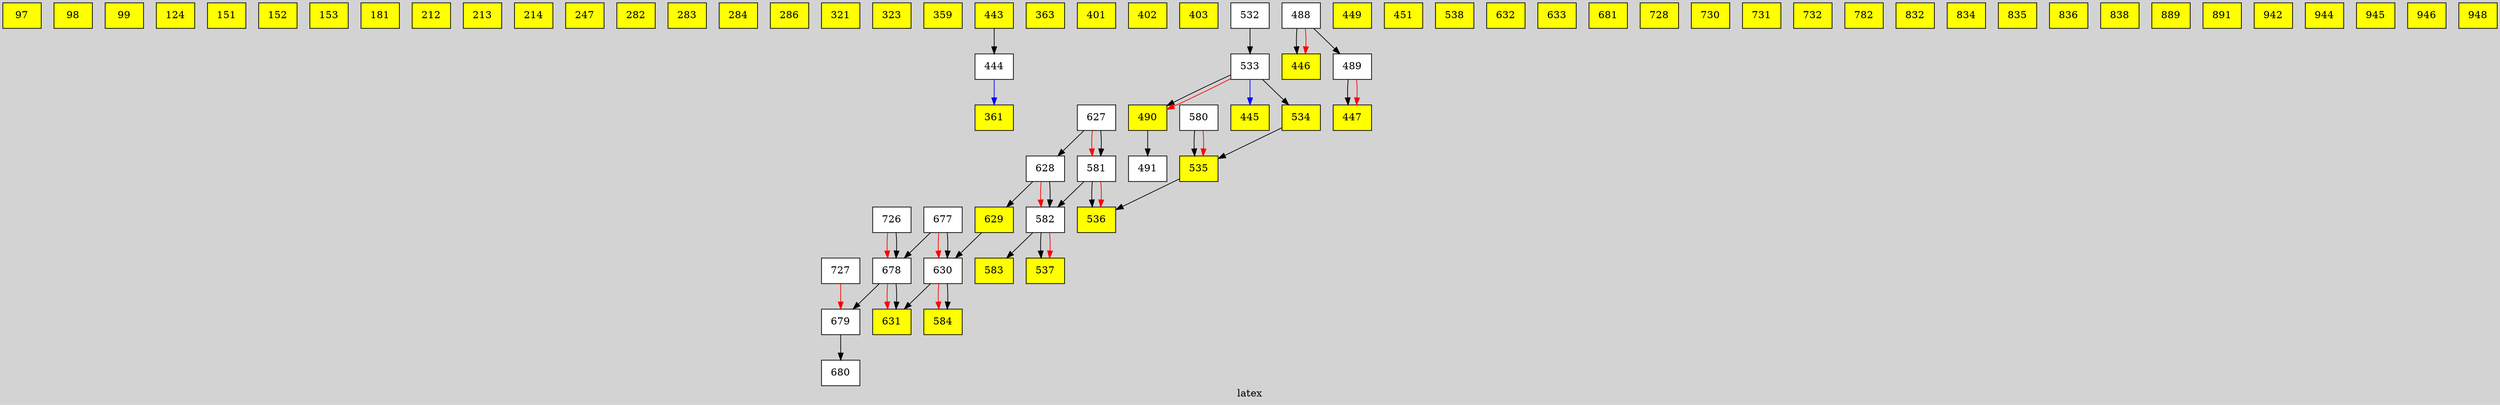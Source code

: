 digraph G {
graph [bgcolor=lightgrey]
node [shape=box]
label = "latex";
texlbl = "\huge{$time(s) = 55601.6              \ \ \ \ T_9 = 0.3              \ \ \ \ \rho(g/cc) = 1000              \ \ \ \ {\mathrm{flow}_{max}} = 2.43445e-08$}";
97 [texlbl="\huge{$^{20}\mathrm{Ne}$}"             pos="750,750!",             style=filled, fillcolor="yellow"             ]
;
98 [texlbl="\huge{$^{21}\mathrm{Ne}$}"             pos="825,750!",             style=filled, fillcolor="yellow"             ]
;
99 [texlbl="\huge{$^{22}\mathrm{Ne}$}"             pos="900,750!",             style=filled, fillcolor="yellow"             ]
;
124 [texlbl="\huge{$^{23}\mathrm{Na}$}"             pos="900,825!",             style=filled, fillcolor="yellow"             ]
;
151 [texlbl="\huge{$^{24}\mathrm{Mg}$}"             pos="900,900!",             style=filled, fillcolor="yellow"             ]
;
152 [texlbl="\huge{$^{25}\mathrm{Mg}$}"             pos="975,900!",             style=filled, fillcolor="yellow"             ]
;
153 [texlbl="\huge{$^{26}\mathrm{Mg}$}"             pos="1050,900!",             style=filled, fillcolor="yellow"             ]
;
181 [texlbl="\huge{$^{27}\mathrm{Al}$}"             pos="1050,975!",             style=filled, fillcolor="yellow"             ]
;
212 [texlbl="\huge{$^{28}\mathrm{Si}$}"             pos="1050,1050!",             style=filled, fillcolor="yellow"             ]
;
213 [texlbl="\huge{$^{29}\mathrm{Si}$}"             pos="1125,1050!",             style=filled, fillcolor="yellow"             ]
;
214 [texlbl="\huge{$^{30}\mathrm{Si}$}"             pos="1200,1050!",             style=filled, fillcolor="yellow"             ]
;
247 [texlbl="\huge{$^{31}\mathrm{P}$}"             pos="1200,1125!",             style=filled, fillcolor="yellow"             ]
;
282 [texlbl="\huge{$^{32}\mathrm{S}$}"             pos="1200,1200!",             style=filled, fillcolor="yellow"             ]
;
283 [texlbl="\huge{$^{33}\mathrm{S}$}"             pos="1275,1200!",             style=filled, fillcolor="yellow"             ]
;
284 [texlbl="\huge{$^{34}\mathrm{S}$}"             pos="1350,1200!",             style=filled, fillcolor="yellow"             ]
;
286 [texlbl="\huge{$^{36}\mathrm{S}$}"             pos="1500,1200!",             style=filled, fillcolor="yellow"             ]
;
321 [texlbl="\huge{$^{35}\mathrm{Cl}$}"             pos="1350,1275!",             style=filled, fillcolor="yellow"             ]
;
323 [texlbl="\huge{$^{37}\mathrm{Cl}$}"             pos="1500,1275!",             style=filled, fillcolor="yellow"             ]
;
359 [texlbl="\huge{$^{36}\mathrm{Ar}$}"             pos="1350,1350!",             style=filled, fillcolor="yellow"             ]
;
361 [texlbl="\huge{$^{38}\mathrm{Ar}$}"             pos="1500,1350!",             style=filled, fillcolor="yellow"             ]
;
363 [texlbl="\huge{$^{40}\mathrm{Ar}$}"             pos="1650,1350!",             style=filled, fillcolor="yellow"             ]
;
401 [texlbl="\huge{$^{39}\mathrm{K}$}"             pos="1500,1425!",             style=filled, fillcolor="yellow"             ]
;
402 [texlbl="\huge{$^{40}\mathrm{K}$}"             pos="1575,1425!",             style=filled, fillcolor="yellow"             ]
;
403 [texlbl="\huge{$^{41}\mathrm{K}$}"             pos="1650,1425!",             style=filled, fillcolor="yellow"             ]
;
443 [texlbl="\huge{$^{40}\mathrm{Ca}$}"             pos="1500,1500!",             style=filled, fillcolor="yellow"             ]
;
444 [texlbl="\huge{$^{41}\mathrm{Ca}$}"             pos="1575,1500!",             style=filled, fillcolor="white"             ]
;
445 [texlbl="\huge{$^{42}\mathrm{Ca}$}"             pos="1650,1500!",             style=filled, fillcolor="yellow"             ]
;
446 [texlbl="\huge{$^{43}\mathrm{Ca}$}"             pos="1725,1500!",             style=filled, fillcolor="yellow"             ]
;
447 [texlbl="\huge{$^{44}\mathrm{Ca}$}"             pos="1800,1500!",             style=filled, fillcolor="yellow"             ]
;
449 [texlbl="\huge{$^{46}\mathrm{Ca}$}"             pos="1950,1500!",             style=filled, fillcolor="yellow"             ]
;
451 [texlbl="\huge{$^{48}\mathrm{Ca}$}"             pos="2100,1500!",             style=filled, fillcolor="yellow"             ]
;
488 [texlbl="\huge{$^{43}\mathrm{Sc}$}"             pos="1650,1575!",             style=filled, fillcolor="white"             ]
;
489 [texlbl="\huge{$^{44}\mathrm{Sc}$}"             pos="1725,1575!",             style=filled, fillcolor="white"             ]
;
490 [texlbl="\huge{$^{45}\mathrm{Sc}$}"             pos="1800,1575!",             style=filled, fillcolor="yellow"             ]
;
491 [texlbl="\huge{$^{46}\mathrm{Sc}$}"             pos="1875,1575!",             style=filled, fillcolor="white"             ]
;
532 [texlbl="\huge{$^{44}\mathrm{Ti}$}"             pos="1650,1650!",             style=filled, fillcolor="white"             ]
;
533 [texlbl="\huge{$^{45}\mathrm{Ti}$}"             pos="1725,1650!",             style=filled, fillcolor="white"             ]
;
534 [texlbl="\huge{$^{46}\mathrm{Ti}$}"             pos="1800,1650!",             style=filled, fillcolor="yellow"             ]
;
535 [texlbl="\huge{$^{47}\mathrm{Ti}$}"             pos="1875,1650!",             style=filled, fillcolor="yellow"             ]
;
536 [texlbl="\huge{$^{48}\mathrm{Ti}$}"             pos="1950,1650!",             style=filled, fillcolor="yellow"             ]
;
537 [texlbl="\huge{$^{49}\mathrm{Ti}$}"             pos="2025,1650!",             style=filled, fillcolor="yellow"             ]
;
538 [texlbl="\huge{$^{50}\mathrm{Ti}$}"             pos="2100,1650!",             style=filled, fillcolor="yellow"             ]
;
580 [texlbl="\huge{$^{47}\mathrm{V}$}"             pos="1800,1725!",             style=filled, fillcolor="white"             ]
;
581 [texlbl="\huge{$^{48}\mathrm{V}$}"             pos="1875,1725!",             style=filled, fillcolor="white"             ]
;
582 [texlbl="\huge{$^{49}\mathrm{V}$}"             pos="1950,1725!",             style=filled, fillcolor="white"             ]
;
583 [texlbl="\huge{$^{50}\mathrm{V}$}"             pos="2025,1725!",             style=filled, fillcolor="yellow"             ]
;
584 [texlbl="\huge{$^{51}\mathrm{V}$}"             pos="2100,1725!",             style=filled, fillcolor="yellow"             ]
;
627 [texlbl="\huge{$^{48}\mathrm{Cr}$}"             pos="1800,1800!",             style=filled, fillcolor="white"             ]
;
628 [texlbl="\huge{$^{49}\mathrm{Cr}$}"             pos="1875,1800!",             style=filled, fillcolor="white"             ]
;
629 [texlbl="\huge{$^{50}\mathrm{Cr}$}"             pos="1950,1800!",             style=filled, fillcolor="yellow"             ]
;
630 [texlbl="\huge{$^{51}\mathrm{Cr}$}"             pos="2025,1800!",             style=filled, fillcolor="white"             ]
;
631 [texlbl="\huge{$^{52}\mathrm{Cr}$}"             pos="2100,1800!",             style=filled, fillcolor="yellow"             ]
;
632 [texlbl="\huge{$^{53}\mathrm{Cr}$}"             pos="2175,1800!",             style=filled, fillcolor="yellow"             ]
;
633 [texlbl="\huge{$^{54}\mathrm{Cr}$}"             pos="2250,1800!",             style=filled, fillcolor="yellow"             ]
;
677 [texlbl="\huge{$^{51}\mathrm{Mn}$}"             pos="1950,1875!",             style=filled, fillcolor="white"             ]
;
678 [texlbl="\huge{$^{52}\mathrm{Mn}$}"             pos="2025,1875!",             style=filled, fillcolor="white"             ]
;
679 [texlbl="\huge{$^{53}\mathrm{Mn}$}"             pos="2100,1875!",             style=filled, fillcolor="white"             ]
;
680 [texlbl="\huge{$^{54}\mathrm{Mn}$}"             pos="2175,1875!",             style=filled, fillcolor="white"             ]
;
681 [texlbl="\huge{$^{55}\mathrm{Mn}$}"             pos="2250,1875!",             style=filled, fillcolor="yellow"             ]
;
726 [texlbl="\huge{$^{52}\mathrm{Fe}$}"             pos="1950,1950!",             style=filled, fillcolor="white"             ]
;
727 [texlbl="\huge{$^{53}\mathrm{Fe}$}"             pos="2025,1950!",             style=filled, fillcolor="white"             ]
;
728 [texlbl="\huge{$^{54}\mathrm{Fe}$}"             pos="2100,1950!",             style=filled, fillcolor="yellow"             ]
;
730 [texlbl="\huge{$^{56}\mathrm{Fe}$}"             pos="2250,1950!",             style=filled, fillcolor="yellow"             ]
;
731 [texlbl="\huge{$^{57}\mathrm{Fe}$}"             pos="2325,1950!",             style=filled, fillcolor="yellow"             ]
;
732 [texlbl="\huge{$^{58}\mathrm{Fe}$}"             pos="2400,1950!",             style=filled, fillcolor="yellow"             ]
;
782 [texlbl="\huge{$^{59}\mathrm{Co}$}"             pos="2400,2025!",             style=filled, fillcolor="yellow"             ]
;
832 [texlbl="\huge{$^{58}\mathrm{Ni}$}"             pos="2250,2100!",             style=filled, fillcolor="yellow"             ]
;
834 [texlbl="\huge{$^{60}\mathrm{Ni}$}"             pos="2400,2100!",             style=filled, fillcolor="yellow"             ]
;
835 [texlbl="\huge{$^{61}\mathrm{Ni}$}"             pos="2475,2100!",             style=filled, fillcolor="yellow"             ]
;
836 [texlbl="\huge{$^{62}\mathrm{Ni}$}"             pos="2550,2100!",             style=filled, fillcolor="yellow"             ]
;
838 [texlbl="\huge{$^{64}\mathrm{Ni}$}"             pos="2700,2100!",             style=filled, fillcolor="yellow"             ]
;
889 [texlbl="\huge{$^{63}\mathrm{Cu}$}"             pos="2550,2175!",             style=filled, fillcolor="yellow"             ]
;
891 [texlbl="\huge{$^{65}\mathrm{Cu}$}"             pos="2700,2175!",             style=filled, fillcolor="yellow"             ]
;
942 [texlbl="\huge{$^{64}\mathrm{Zn}$}"             pos="2550,2250!",             style=filled, fillcolor="yellow"             ]
;
944 [texlbl="\huge{$^{66}\mathrm{Zn}$}"             pos="2700,2250!",             style=filled, fillcolor="yellow"             ]
;
945 [texlbl="\huge{$^{67}\mathrm{Zn}$}"             pos="2775,2250!",             style=filled, fillcolor="yellow"             ]
;
946 [texlbl="\huge{$^{68}\mathrm{Zn}$}"             pos="2850,2250!",             style=filled, fillcolor="yellow"             ]
;
948 [texlbl="\huge{$^{70}\mathrm{Zn}$}"             pos="3000,2250!",             style=filled, fillcolor="yellow"             ]
;
627->581 [style="line width = 3.4167pt, solid" color = "red"]
;
628->582 [style="line width = 5.2599pt, solid" color = "red"]
;
630->584 [style="line width = 0.1065pt, solid" color = "red"]
;
726->678 [style="line width = 0.1762pt, solid" color = "red"]
;
727->679 [style="line width = 0.0173pt, solid" color = "red"]
;
677->630 [style="line width = 3.2569pt, solid" color = "red"]
;
678->631 [style="line width = 0.1640pt, solid" color = "red"]
;
443->444 [style="line width = 0.5691pt, solid" color = "black"]
;
444->361 [style="line width = 0.0886pt, solid" color = "blue"]
;
627->628 [style="line width = 0.3492pt, solid" color = "black"]
;
627->581 [style="line width = 1.9258pt, solid" color = "black"]
;
628->629 [style="line width = 0.0381pt, solid" color = "black"]
;
628->582 [style="line width = 1.2988pt, solid" color = "black"]
;
629->630 [style="line width = 0.6890pt, solid" color = "black"]
;
630->631 [style="line width = 0.5618pt, solid" color = "black"]
;
630->584 [style="line width = 0.1550pt, solid" color = "black"]
;
726->678 [style="line width = 0.0909pt, solid" color = "black"]
;
677->630 [style="line width = 0.9018pt, solid" color = "black"]
;
677->678 [style="line width = 0.0151pt, solid" color = "black"]
;
678->631 [style="line width = 1.2744pt, solid" color = "black"]
;
678->679 [style="line width = 0.2029pt, solid" color = "black"]
;
679->680 [style="line width = 0.0150pt, solid" color = "black"]
;
488->446 [style="line width = 0.5636pt, solid" color = "black"]
;
488->489 [style="line width = 0.0126pt, solid" color = "black"]
;
489->447 [style="line width = 0.1239pt, solid" color = "black"]
;
490->491 [style="line width = 0.0214pt, solid" color = "black"]
;
532->533 [style="line width = 0.0279pt, solid" color = "black"]
;
533->490 [style="line width = 1.2646pt, solid" color = "black"]
;
533->445 [style="line width = 0.0342pt, solid" color = "blue"]
;
533->534 [style="line width = 0.0542pt, solid" color = "black"]
;
534->535 [style="line width = 0.0373pt, solid" color = "black"]
;
535->536 [style="line width = 0.1191pt, solid" color = "black"]
;
580->535 [style="line width = 0.4091pt, solid" color = "black"]
;
581->536 [style="line width = 10.0000pt, solid" color = "black"]
;
581->582 [style="line width = 1.1971pt, solid" color = "black"]
;
582->537 [style="line width = 0.1433pt, solid" color = "black"]
;
582->583 [style="line width = 0.6893pt, solid" color = "black"]
;
488->446 [style="line width = 1.0909pt, solid" color = "red"]
;
489->447 [style="line width = 0.1433pt, solid" color = "red"]
;
533->490 [style="line width = 2.7130pt, solid" color = "red"]
;
580->535 [style="line width = 2.9220pt, solid" color = "red"]
;
581->536 [style="line width = 0.1666pt, solid" color = "red"]
;
582->537 [style="line width = 0.0110pt, solid" color = "red"]
;
}
